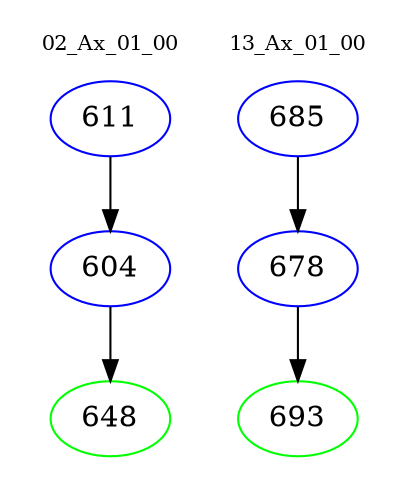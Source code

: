 digraph{
subgraph cluster_0 {
color = white
label = "02_Ax_01_00";
fontsize=10;
T0_611 [label="611", color="blue"]
T0_611 -> T0_604 [color="black"]
T0_604 [label="604", color="blue"]
T0_604 -> T0_648 [color="black"]
T0_648 [label="648", color="green"]
}
subgraph cluster_1 {
color = white
label = "13_Ax_01_00";
fontsize=10;
T1_685 [label="685", color="blue"]
T1_685 -> T1_678 [color="black"]
T1_678 [label="678", color="blue"]
T1_678 -> T1_693 [color="black"]
T1_693 [label="693", color="green"]
}
}
